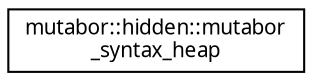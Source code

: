 digraph "Grafische Darstellung der Klassenhierarchie"
{
  edge [fontname="Sans",fontsize="10",labelfontname="Sans",labelfontsize="10"];
  node [fontname="Sans",fontsize="10",shape=record];
  rankdir="LR";
  Node0 [label="mutabor::hidden::mutabor\l_syntax_heap",height=0.2,width=0.4,color="black", fillcolor="white", style="filled",URL="$db/d71/structmutabor_1_1hidden_1_1mutabor__syntax__heap.html"];
}
